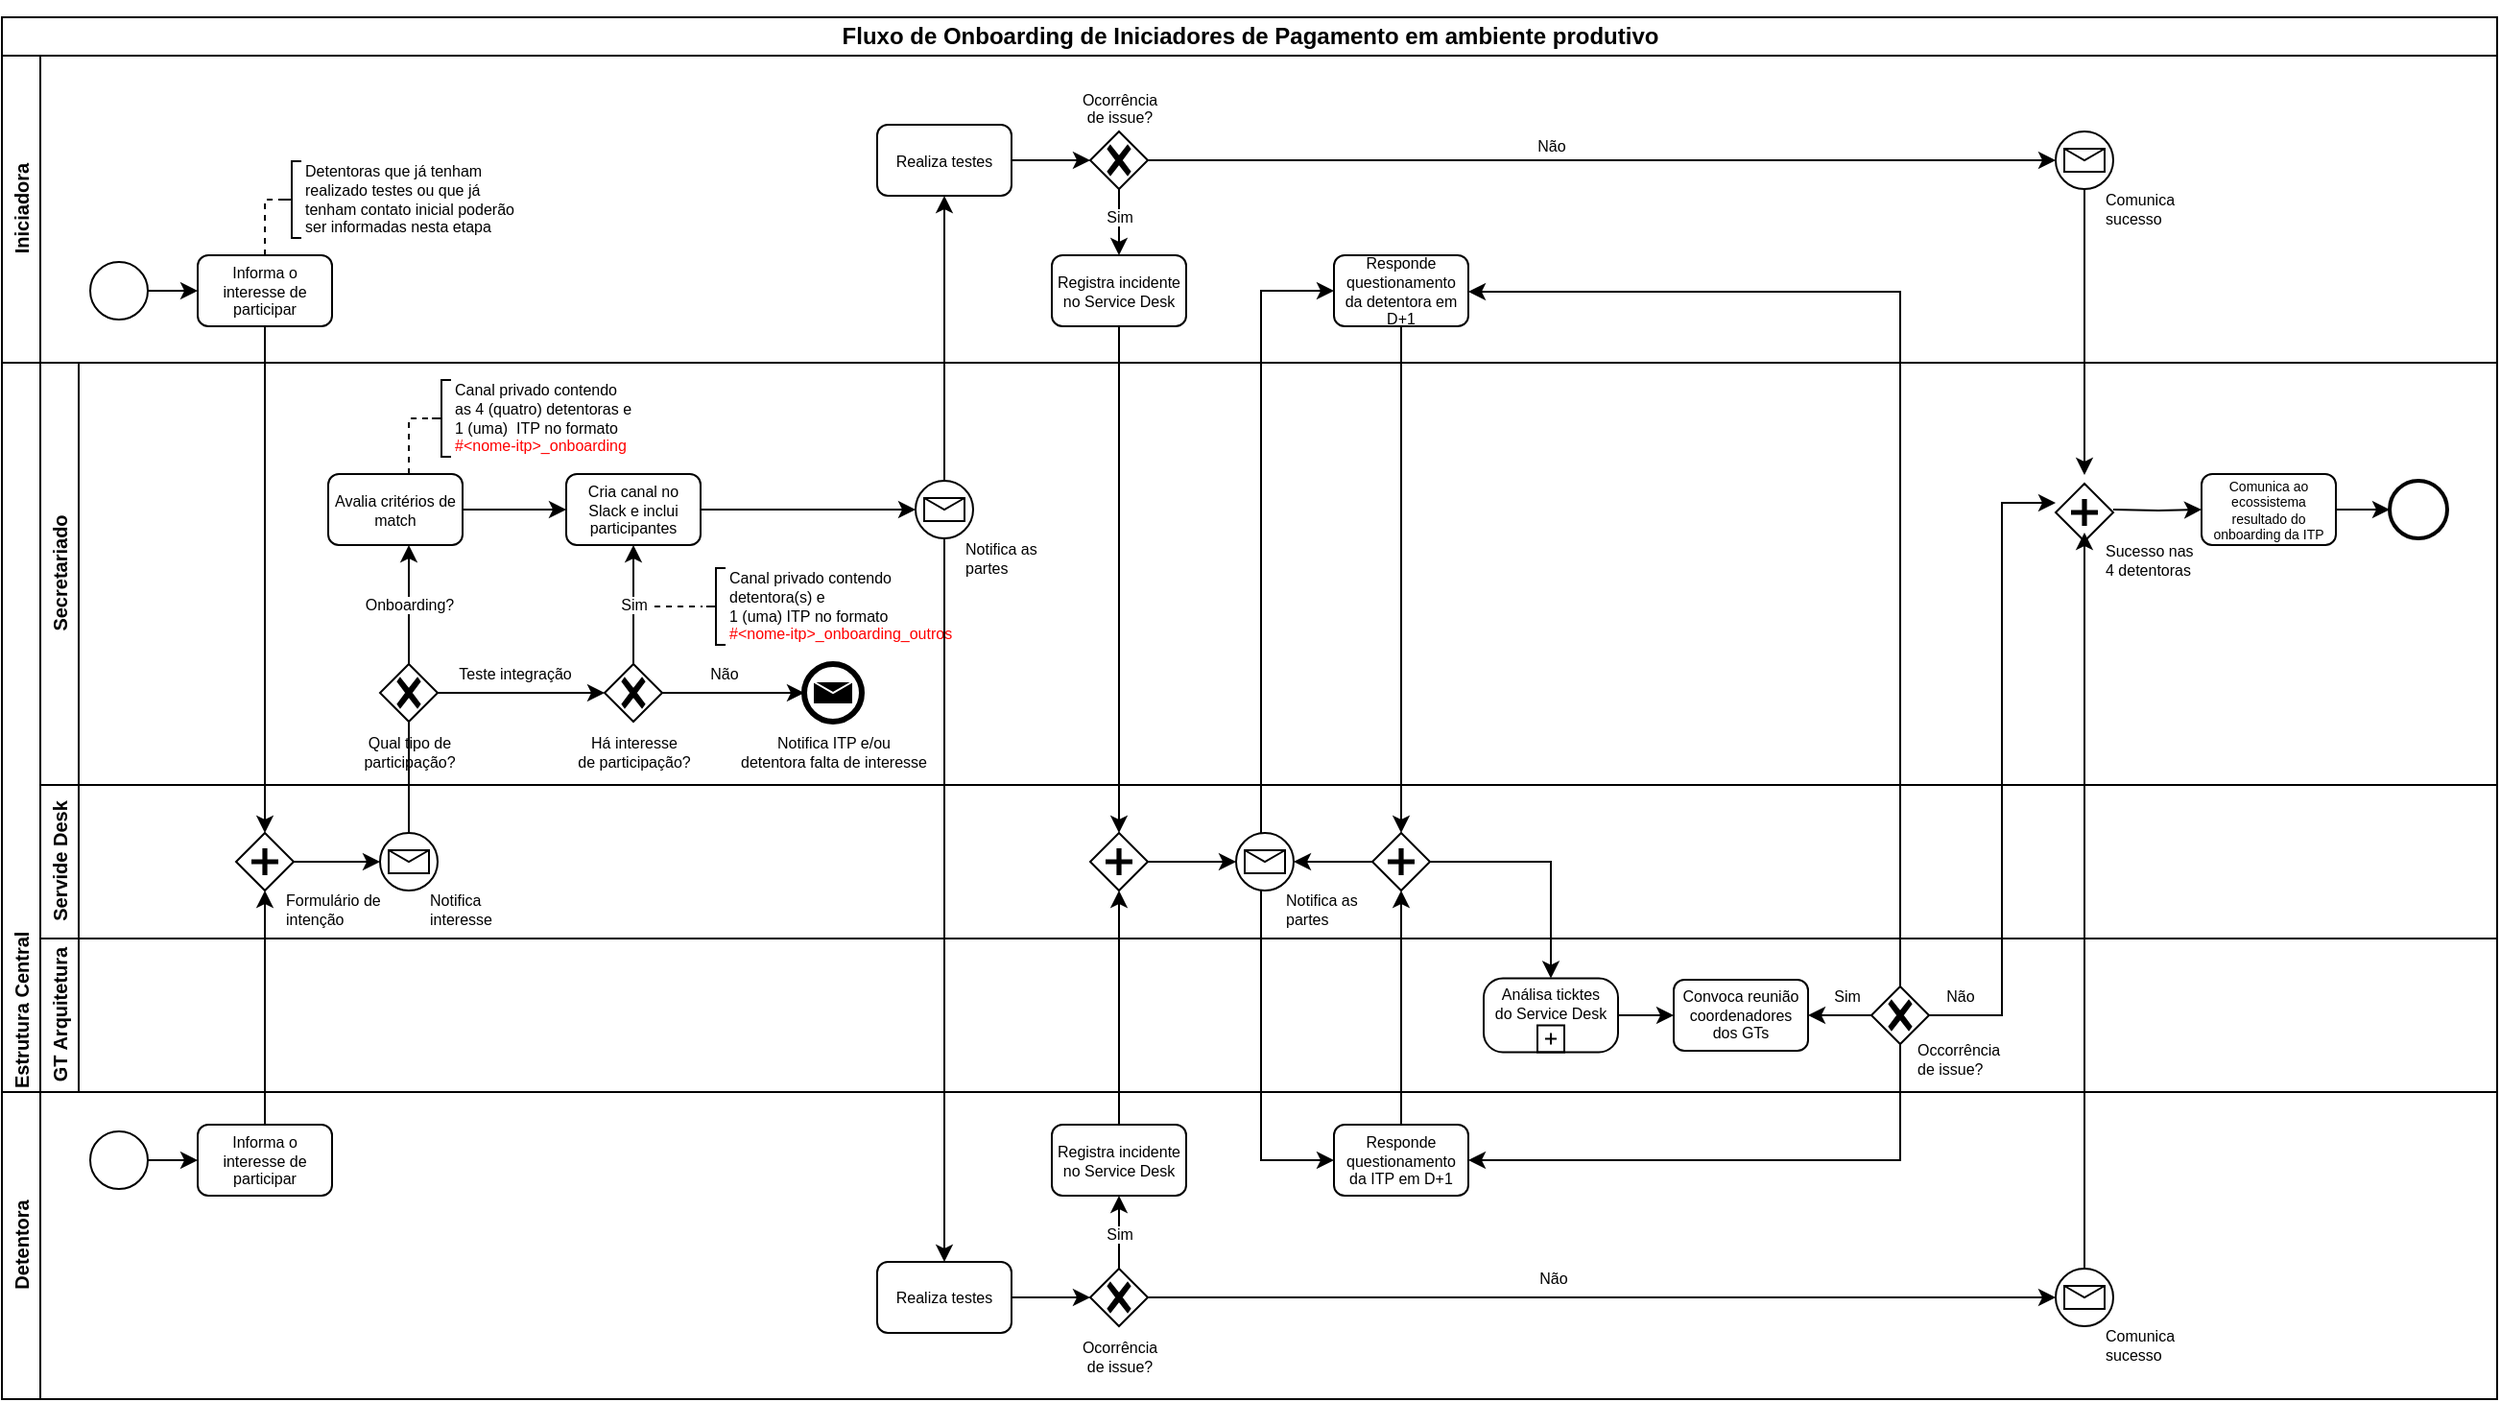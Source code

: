 <mxfile version="16.4.11" type="device"><diagram name="Onboarding" id="c7488fd3-1785-93aa-aadb-54a6760d102a"><mxGraphModel dx="1303" dy="898" grid="1" gridSize="10" guides="0" tooltips="1" connect="1" arrows="1" fold="1" page="1" pageScale="1" pageWidth="850" pageHeight="1000" background="none" math="0" shadow="0"><root><mxCell id="0"/><mxCell id="1" parent="0"/><mxCell id="2b4e8129b02d487f-1" value="&lt;p class=&quot;MsoNormal&quot; style=&quot;font-size: 12px&quot;&gt;&lt;b style=&quot;font-size: 12px&quot;&gt;&lt;span style=&quot;font-size: 12px ; line-height: 107% ; font-family: &amp;#34;helvetica&amp;#34; , sans-serif&quot;&gt;Fluxo de Onboarding de&amp;nbsp;Iniciadores de Pagamento em ambiente produtivo&lt;/span&gt;&lt;/b&gt;&lt;/p&gt;" style="swimlane;html=1;childLayout=stackLayout;horizontal=1;startSize=20;horizontalStack=0;rounded=0;shadow=0;labelBackgroundColor=none;strokeWidth=1;fontFamily=Helvetica;fontSize=12;align=center;" parent="1" vertex="1"><mxGeometry x="160" y="50" width="1300" height="720" as="geometry"/></mxCell><mxCell id="2b4e8129b02d487f-2" value="Iniciadora" style="swimlane;html=1;startSize=20;horizontal=0;fontSize=10;fontFamily=Helvetica;" parent="2b4e8129b02d487f-1" vertex="1"><mxGeometry y="20" width="1300" height="160" as="geometry"/></mxCell><mxCell id="2b4e8129b02d487f-6" value="&lt;span style=&quot;font-size: 8px&quot;&gt;Informa o interesse de participar&lt;/span&gt;" style="rounded=1;whiteSpace=wrap;html=1;shadow=0;labelBackgroundColor=none;strokeWidth=1;fontFamily=Helvetica;fontSize=8;align=center;" parent="2b4e8129b02d487f-2" vertex="1"><mxGeometry x="102" y="104" width="70" height="37" as="geometry"/></mxCell><mxCell id="2b4e8129b02d487f-9" value="Realiza testes" style="rounded=1;whiteSpace=wrap;html=1;shadow=0;labelBackgroundColor=none;strokeWidth=1;fontFamily=Helvetica;fontSize=8;align=center;" parent="2b4e8129b02d487f-2" vertex="1"><mxGeometry x="456" y="36.0" width="70" height="37" as="geometry"/></mxCell><mxCell id="rMVQRduwrHycvfBPpASp-137" value="Responde questionamento da detentora em D+1" style="rounded=1;whiteSpace=wrap;html=1;shadow=0;labelBackgroundColor=none;strokeWidth=1;fontFamily=Helvetica;fontSize=8;align=center;" parent="2b4e8129b02d487f-2" vertex="1"><mxGeometry x="694" y="104" width="70" height="37" as="geometry"/></mxCell><mxCell id="2b4e8129b02d487f-5" value="" style="ellipse;whiteSpace=wrap;html=1;rounded=0;shadow=0;labelBackgroundColor=none;strokeWidth=1;fontFamily=Helvetica;fontSize=8;align=center;" parent="2b4e8129b02d487f-2" vertex="1"><mxGeometry x="46" y="107.5" width="30" height="30" as="geometry"/></mxCell><mxCell id="rMVQRduwrHycvfBPpASp-195" style="edgeStyle=orthogonalEdgeStyle;rounded=0;orthogonalLoop=1;jettySize=auto;html=1;fontFamily=Helvetica;fontSize=8;" parent="2b4e8129b02d487f-2" source="2b4e8129b02d487f-5" target="2b4e8129b02d487f-6" edge="1"><mxGeometry relative="1" as="geometry"/></mxCell><mxCell id="W2WLP9m_Y1mP1YCu_T9t-1" value="Detentoras que já tenham&lt;br&gt;realizado&amp;nbsp;testes ou que já&lt;br&gt;tenham contato&amp;nbsp;inicial poderão&lt;br&gt;ser informadas nesta etapa" style="html=1;shape=mxgraph.flowchart.annotation_2;align=left;labelPosition=right;fontSize=8;fontFamily=Helvetica;" parent="2b4e8129b02d487f-2" vertex="1"><mxGeometry x="146" y="55" width="10" height="40" as="geometry"/></mxCell><object label="Estrutura Central" placeholders="1" id="rMVQRduwrHycvfBPpASp-7"><mxCell style="swimlane;html=1;startSize=20;horizontal=0;fontSize=10;fontFamily=Helvetica;align=left;" parent="2b4e8129b02d487f-1" vertex="1"><mxGeometry y="180" width="1300" height="380" as="geometry"><mxRectangle y="170" width="680" height="20" as="alternateBounds"/></mxGeometry></mxCell></object><object label="Secretariado&lt;br style=&quot;font-size: 10px;&quot;&gt;" placeholders="1" id="2b4e8129b02d487f-3"><mxCell style="swimlane;html=1;startSize=20;horizontal=0;fontSize=10;fontFamily=Helvetica;" parent="rMVQRduwrHycvfBPpASp-7" vertex="1"><mxGeometry x="20" width="1280" height="220" as="geometry"><mxRectangle x="30" width="680" height="20" as="alternateBounds"/></mxGeometry></mxCell></object><mxCell id="rMVQRduwrHycvfBPpASp-24" style="edgeStyle=orthogonalEdgeStyle;rounded=0;orthogonalLoop=1;jettySize=auto;html=1;exitX=1;exitY=0.5;exitDx=0;exitDy=0;entryX=0;entryY=0.5;entryDx=0;entryDy=0;fontSize=8;entryPerimeter=0;fontFamily=Helvetica;" parent="2b4e8129b02d487f-3" source="2b4e8129b02d487f-7" target="rMVQRduwrHycvfBPpASp-25" edge="1"><mxGeometry relative="1" as="geometry"><mxPoint x="386" y="65.5" as="sourcePoint"/><mxPoint x="463" y="76.5" as="targetPoint"/></mxGeometry></mxCell><mxCell id="2b4e8129b02d487f-7" value="Cria canal no Slack e inclui participantes" style="rounded=1;whiteSpace=wrap;html=1;shadow=0;labelBackgroundColor=none;strokeWidth=1;fontFamily=Helvetica;fontSize=8;align=center;" parent="2b4e8129b02d487f-3" vertex="1"><mxGeometry x="274" y="58.0" width="70" height="37" as="geometry"/></mxCell><mxCell id="rMVQRduwrHycvfBPpASp-25" value="&lt;span style=&quot;text-align: left&quot;&gt;Notifica as&lt;/span&gt;&lt;br style=&quot;text-align: left&quot;&gt;&lt;span style=&quot;text-align: left&quot;&gt;partes&lt;/span&gt;" style="points=[[0.145,0.145,0],[0.5,0,0],[0.855,0.145,0],[1,0.5,0],[0.855,0.855,0],[0.5,1,0],[0.145,0.855,0],[0,0.5,0]];shape=mxgraph.bpmn.event;html=1;verticalLabelPosition=bottom;labelBackgroundColor=#ffffff;verticalAlign=top;align=left;perimeter=ellipsePerimeter;outlineConnect=0;aspect=fixed;outline=standard;symbol=message;fontSize=8;fontFamily=Helvetica;spacing=-4;labelPosition=right;" parent="2b4e8129b02d487f-3" vertex="1"><mxGeometry x="456" y="61.5" width="30" height="30" as="geometry"/></mxCell><mxCell id="rMVQRduwrHycvfBPpASp-51" value="Canal privado contendo&lt;br style=&quot;font-size: 8px&quot;&gt;as&amp;nbsp;4 (quatro) detentoras e&lt;br style=&quot;font-size: 8px&quot;&gt;1 (uma)&amp;nbsp; ITP&amp;nbsp;no&amp;nbsp;formato&lt;br style=&quot;font-size: 8px&quot;&gt;&lt;font color=&quot;#ff0000&quot;&gt;#&amp;lt;nome-itp&amp;gt;_onboarding&lt;/font&gt;" style="html=1;shape=mxgraph.flowchart.annotation_2;align=left;labelPosition=right;fontSize=8;fontFamily=Helvetica;" parent="2b4e8129b02d487f-3" vertex="1"><mxGeometry x="204" y="9" width="10" height="40" as="geometry"/></mxCell><mxCell id="rMVQRduwrHycvfBPpASp-212" value="Sim" style="edgeStyle=orthogonalEdgeStyle;rounded=0;orthogonalLoop=1;jettySize=auto;html=1;entryX=0.5;entryY=1;entryDx=0;entryDy=0;fontFamily=Helvetica;fontSize=8;" parent="2b4e8129b02d487f-3" source="rMVQRduwrHycvfBPpASp-210" target="2b4e8129b02d487f-7" edge="1"><mxGeometry relative="1" as="geometry"/></mxCell><mxCell id="rMVQRduwrHycvfBPpASp-214" value="Não" style="edgeStyle=orthogonalEdgeStyle;rounded=0;orthogonalLoop=1;jettySize=auto;html=1;fontFamily=Helvetica;fontSize=8;" parent="2b4e8129b02d487f-3" source="rMVQRduwrHycvfBPpASp-210" target="rMVQRduwrHycvfBPpASp-213" edge="1"><mxGeometry x="-0.135" y="10" relative="1" as="geometry"><mxPoint as="offset"/></mxGeometry></mxCell><mxCell id="rMVQRduwrHycvfBPpASp-210" value="Há interesse &lt;br style=&quot;font-size: 8px;&quot;&gt;de participação?" style="points=[[0.25,0.25,0],[0.5,0,0],[0.75,0.25,0],[1,0.5,0],[0.75,0.75,0],[0.5,1,0],[0.25,0.75,0],[0,0.5,0]];shape=mxgraph.bpmn.gateway2;verticalLabelPosition=bottom;labelBackgroundColor=#ffffff;verticalAlign=top;align=center;perimeter=rhombusPerimeter;outlineConnect=0;outline=none;symbol=none;gwType=exclusive;fontSize=8;labelPosition=center;html=1;fontFamily=Helvetica;" parent="2b4e8129b02d487f-3" vertex="1"><mxGeometry x="294" y="157" width="30" height="30" as="geometry"/></mxCell><mxCell id="rMVQRduwrHycvfBPpASp-213" value="Notifica ITP e/ou&lt;br style=&quot;font-size: 8px&quot;&gt;detentora falta de interesse" style="points=[[0.145,0.145,0],[0.5,0,0],[0.855,0.145,0],[1,0.5,0],[0.855,0.855,0],[0.5,1,0],[0.145,0.855,0],[0,0.5,0]];shape=mxgraph.bpmn.event;html=1;verticalLabelPosition=bottom;labelBackgroundColor=#ffffff;verticalAlign=top;align=center;perimeter=ellipsePerimeter;outlineConnect=0;aspect=fixed;outline=end;symbol=message;sketch=0;fontFamily=Helvetica;fontSize=8;" parent="2b4e8129b02d487f-3" vertex="1"><mxGeometry x="398" y="157" width="30" height="30" as="geometry"/></mxCell><mxCell id="rMVQRduwrHycvfBPpASp-218" value="Canal privado contendo&lt;br style=&quot;font-size: 8px&quot;&gt;detentora(s) e&lt;br style=&quot;font-size: 8px&quot;&gt;1 (uma) ITP&amp;nbsp;no&amp;nbsp;formato&lt;br style=&quot;font-size: 8px&quot;&gt;&lt;font color=&quot;#ff0000&quot;&gt;#&amp;lt;nome-itp&amp;gt;_onboarding_outros&lt;/font&gt;" style="html=1;shape=mxgraph.flowchart.annotation_2;align=left;labelPosition=right;fontSize=8;fontFamily=Helvetica;" parent="2b4e8129b02d487f-3" vertex="1"><mxGeometry x="347" y="107" width="10" height="40" as="geometry"/></mxCell><mxCell id="rMVQRduwrHycvfBPpASp-219" style="rounded=0;orthogonalLoop=1;jettySize=auto;html=1;fontFamily=Helvetica;fontSize=9;endArrow=none;endFill=0;dashed=1;entryX=0;entryY=0.5;entryDx=0;entryDy=0;entryPerimeter=0;" parent="2b4e8129b02d487f-3" edge="1"><mxGeometry relative="1" as="geometry"><mxPoint x="345" y="127" as="targetPoint"/><mxPoint x="320" y="127" as="sourcePoint"/></mxGeometry></mxCell><mxCell id="rMVQRduwrHycvfBPpASp-228" value="Sucesso nas&lt;br&gt;4 detentoras" style="shape=mxgraph.bpmn.shape;html=1;verticalLabelPosition=bottom;labelBackgroundColor=#ffffff;verticalAlign=top;perimeter=rhombusPerimeter;background=gateway;outline=none;symbol=parallelGw;rounded=1;shadow=0;strokeWidth=1;fontFamily=Helvetica;fontSize=8;align=left;labelPosition=right;spacing=-4;" parent="2b4e8129b02d487f-3" vertex="1"><mxGeometry x="1050" y="63" width="30" height="30" as="geometry"/></mxCell><object label="GT Arquitetura" placeholders="1" id="rMVQRduwrHycvfBPpASp-11"><mxCell style="swimlane;html=1;startSize=20;horizontal=0;fontSize=10;fontFamily=Helvetica;" parent="rMVQRduwrHycvfBPpASp-7" vertex="1"><mxGeometry x="20" y="300" width="1280" height="80" as="geometry"><mxRectangle x="20" y="300" width="680" height="20" as="alternateBounds"/></mxGeometry></mxCell></object><mxCell id="rMVQRduwrHycvfBPpASp-186" style="edgeStyle=orthogonalEdgeStyle;rounded=0;orthogonalLoop=1;jettySize=auto;html=1;entryX=0;entryY=0.5;entryDx=0;entryDy=0;fontFamily=Helvetica;fontSize=8;" parent="rMVQRduwrHycvfBPpASp-11" source="rMVQRduwrHycvfBPpASp-62" target="rMVQRduwrHycvfBPpASp-183" edge="1"><mxGeometry relative="1" as="geometry"/></mxCell><mxCell id="rMVQRduwrHycvfBPpASp-62" value="Análisa ticktes&lt;br&gt;do Service Desk" style="points=[[0.25,0,0],[0.5,0,0],[0.75,0,0],[1,0.25,0],[1,0.5,0],[1,0.75,0],[0.75,1,0],[0.5,1,0],[0.25,1,0],[0,0.75,0],[0,0.5,0],[0,0.25,0]];shape=mxgraph.bpmn.task;whiteSpace=wrap;rectStyle=rounded;size=10;taskMarker=abstract;isLoopSub=1;fontSize=8;html=1;fontFamily=Helvetica;sketch=0;spacing=2;spacingTop=-13;" parent="rMVQRduwrHycvfBPpASp-11" vertex="1"><mxGeometry x="752" y="20.75" width="70" height="38.5" as="geometry"/></mxCell><mxCell id="rMVQRduwrHycvfBPpASp-183" value="Convoca reunião coordenadores dos GTs" style="rounded=1;whiteSpace=wrap;html=1;shadow=0;labelBackgroundColor=none;strokeWidth=1;fontFamily=Helvetica;fontSize=8;align=center;" parent="rMVQRduwrHycvfBPpASp-11" vertex="1"><mxGeometry x="851" y="21.5" width="70" height="37" as="geometry"/></mxCell><mxCell id="rMVQRduwrHycvfBPpASp-190" value="Sim" style="edgeStyle=orthogonalEdgeStyle;rounded=0;orthogonalLoop=1;jettySize=auto;html=1;entryX=1;entryY=0.5;entryDx=0;entryDy=0;fontFamily=Helvetica;fontSize=8;" parent="rMVQRduwrHycvfBPpASp-11" source="rMVQRduwrHycvfBPpASp-184" target="rMVQRduwrHycvfBPpASp-183" edge="1"><mxGeometry x="-0.447" y="-10" relative="1" as="geometry"><mxPoint as="offset"/></mxGeometry></mxCell><mxCell id="rMVQRduwrHycvfBPpASp-184" value="Occorrência &lt;br style=&quot;font-size: 8px&quot;&gt;de issue?" style="points=[[0.25,0.25,0],[0.5,0,0],[0.75,0.25,0],[1,0.5,0],[0.75,0.75,0],[0.5,1,0],[0.25,0.75,0],[0,0.5,0]];shape=mxgraph.bpmn.gateway2;verticalLabelPosition=bottom;labelBackgroundColor=#ffffff;verticalAlign=top;align=left;perimeter=rhombusPerimeter;outlineConnect=0;outline=none;symbol=none;gwType=exclusive;fontSize=8;labelPosition=right;html=1;fontFamily=Helvetica;spacing=-6;" parent="rMVQRduwrHycvfBPpASp-11" vertex="1"><mxGeometry x="954" y="25" width="30" height="30" as="geometry"/></mxCell><object label="Servide Desk" placeholders="1" id="rMVQRduwrHycvfBPpASp-58"><mxCell style="swimlane;html=1;startSize=20;horizontal=0;fontSize=10;fontFamily=Helvetica;" parent="rMVQRduwrHycvfBPpASp-7" vertex="1"><mxGeometry x="20" y="220" width="1280" height="80" as="geometry"><mxRectangle y="170" width="680" height="20" as="alternateBounds"/></mxGeometry></mxCell></object><mxCell id="rMVQRduwrHycvfBPpASp-18" value="Notifica&lt;br&gt;interesse" style="points=[[0.145,0.145,0],[0.5,0,0],[0.855,0.145,0],[1,0.5,0],[0.855,0.855,0],[0.5,1,0],[0.145,0.855,0],[0,0.5,0]];shape=mxgraph.bpmn.event;html=1;verticalLabelPosition=bottom;labelBackgroundColor=#ffffff;verticalAlign=top;align=left;perimeter=ellipsePerimeter;outlineConnect=0;aspect=fixed;outline=standard;symbol=message;fontSize=8;fontFamily=Helvetica;labelPosition=right;spacing=-4;" parent="rMVQRduwrHycvfBPpASp-58" vertex="1"><mxGeometry x="177" y="25" width="30" height="30" as="geometry"/></mxCell><mxCell id="rMVQRduwrHycvfBPpASp-77" value="Notifica as &lt;br&gt;partes" style="points=[[0.145,0.145,0],[0.5,0,0],[0.855,0.145,0],[1,0.5,0],[0.855,0.855,0],[0.5,1,0],[0.145,0.855,0],[0,0.5,0]];shape=mxgraph.bpmn.event;html=1;verticalLabelPosition=bottom;labelBackgroundColor=#ffffff;verticalAlign=top;align=left;perimeter=ellipsePerimeter;outlineConnect=0;aspect=fixed;outline=standard;symbol=message;fontSize=8;fontFamily=Helvetica;labelPosition=right;spacing=-4;" parent="rMVQRduwrHycvfBPpASp-58" vertex="1"><mxGeometry x="623" y="25" width="30" height="30" as="geometry"/></mxCell><mxCell id="rMVQRduwrHycvfBPpASp-173" style="edgeStyle=orthogonalEdgeStyle;rounded=0;orthogonalLoop=1;jettySize=auto;html=1;fontFamily=Helvetica;fontSize=8;" parent="rMVQRduwrHycvfBPpASp-58" source="rMVQRduwrHycvfBPpASp-149" target="rMVQRduwrHycvfBPpASp-77" edge="1"><mxGeometry relative="1" as="geometry"/></mxCell><mxCell id="rMVQRduwrHycvfBPpASp-149" value="" style="shape=mxgraph.bpmn.shape;html=1;verticalLabelPosition=bottom;labelBackgroundColor=#ffffff;verticalAlign=top;perimeter=rhombusPerimeter;background=gateway;outline=none;symbol=parallelGw;rounded=1;shadow=0;strokeWidth=1;fontFamily=Helvetica;fontSize=8;align=center;" parent="rMVQRduwrHycvfBPpASp-58" vertex="1"><mxGeometry x="694" y="25" width="30" height="30" as="geometry"/></mxCell><mxCell id="rMVQRduwrHycvfBPpASp-153" value="Formulário de&lt;br&gt;intenção" style="shape=mxgraph.bpmn.shape;html=1;verticalLabelPosition=bottom;labelBackgroundColor=#ffffff;verticalAlign=top;perimeter=rhombusPerimeter;background=gateway;outline=none;symbol=parallelGw;rounded=1;shadow=0;strokeWidth=1;fontFamily=Helvetica;fontSize=8;align=left;labelPosition=right;spacing=-4;" parent="rMVQRduwrHycvfBPpASp-58" vertex="1"><mxGeometry x="102" y="25" width="30" height="30" as="geometry"/></mxCell><mxCell id="rMVQRduwrHycvfBPpASp-156" style="edgeStyle=orthogonalEdgeStyle;rounded=0;orthogonalLoop=1;jettySize=auto;html=1;fontFamily=Helvetica;fontSize=8;entryX=0;entryY=0.5;entryDx=0;entryDy=0;entryPerimeter=0;" parent="rMVQRduwrHycvfBPpASp-58" source="rMVQRduwrHycvfBPpASp-153" target="rMVQRduwrHycvfBPpASp-18" edge="1"><mxGeometry relative="1" as="geometry"><mxPoint x="146" y="40.0" as="targetPoint"/></mxGeometry></mxCell><mxCell id="rMVQRduwrHycvfBPpASp-75" value="" style="shape=mxgraph.bpmn.shape;html=1;verticalLabelPosition=bottom;labelBackgroundColor=#ffffff;verticalAlign=top;perimeter=rhombusPerimeter;background=gateway;outline=none;symbol=parallelGw;rounded=1;shadow=0;strokeWidth=1;fontFamily=Helvetica;fontSize=8;align=center;" parent="rMVQRduwrHycvfBPpASp-58" vertex="1"><mxGeometry x="547" y="25" width="30" height="30" as="geometry"/></mxCell><mxCell id="rMVQRduwrHycvfBPpASp-166" style="edgeStyle=orthogonalEdgeStyle;rounded=0;orthogonalLoop=1;jettySize=auto;html=1;entryX=0;entryY=0.5;entryDx=0;entryDy=0;entryPerimeter=0;fontFamily=Helvetica;fontSize=8;" parent="rMVQRduwrHycvfBPpASp-58" source="rMVQRduwrHycvfBPpASp-75" target="rMVQRduwrHycvfBPpASp-77" edge="1"><mxGeometry relative="1" as="geometry"><mxPoint x="599" y="-10" as="targetPoint"/></mxGeometry></mxCell><mxCell id="rMVQRduwrHycvfBPpASp-178" style="edgeStyle=orthogonalEdgeStyle;rounded=0;orthogonalLoop=1;jettySize=auto;html=1;entryX=0.5;entryY=0;entryDx=0;entryDy=0;entryPerimeter=0;fontFamily=Helvetica;fontSize=8;" parent="rMVQRduwrHycvfBPpASp-7" source="rMVQRduwrHycvfBPpASp-149" target="rMVQRduwrHycvfBPpASp-62" edge="1"><mxGeometry relative="1" as="geometry"/></mxCell><mxCell id="2b4e8129b02d487f-4" value="Detentora" style="swimlane;html=1;startSize=20;horizontal=0;fontSize=10;fontFamily=Helvetica;" parent="2b4e8129b02d487f-1" vertex="1"><mxGeometry y="560" width="1300" height="160" as="geometry"/></mxCell><mxCell id="rMVQRduwrHycvfBPpASp-79" value="Responde questionamento da ITP em D+1" style="rounded=1;whiteSpace=wrap;html=1;shadow=0;labelBackgroundColor=none;strokeWidth=1;fontFamily=Helvetica;fontSize=8;align=center;" parent="2b4e8129b02d487f-4" vertex="1"><mxGeometry x="694" y="17" width="70" height="37" as="geometry"/></mxCell><mxCell id="2b4e8129b02d487f-14" value="Realiza testes" style="rounded=1;whiteSpace=wrap;html=1;shadow=0;labelBackgroundColor=none;strokeWidth=1;fontFamily=Helvetica;fontSize=8;align=center;" parent="2b4e8129b02d487f-4" vertex="1"><mxGeometry x="456" y="88.5" width="70" height="37" as="geometry"/></mxCell><mxCell id="rMVQRduwrHycvfBPpASp-1" value="Informa o interesse de participar" style="rounded=1;whiteSpace=wrap;html=1;shadow=0;labelBackgroundColor=none;strokeWidth=1;fontFamily=Helvetica;fontSize=8;align=center;" parent="2b4e8129b02d487f-4" vertex="1"><mxGeometry x="102" y="17" width="70" height="37" as="geometry"/></mxCell><mxCell id="rMVQRduwrHycvfBPpASp-3" value="" style="ellipse;whiteSpace=wrap;html=1;rounded=0;shadow=0;labelBackgroundColor=none;strokeWidth=1;fontFamily=Helvetica;fontSize=8;align=center;" parent="2b4e8129b02d487f-4" vertex="1"><mxGeometry x="46" y="20.5" width="30" height="30" as="geometry"/></mxCell><mxCell id="rMVQRduwrHycvfBPpASp-194" style="edgeStyle=orthogonalEdgeStyle;rounded=0;orthogonalLoop=1;jettySize=auto;html=1;entryX=0;entryY=0.5;entryDx=0;entryDy=0;fontFamily=Helvetica;fontSize=8;" parent="2b4e8129b02d487f-4" source="rMVQRduwrHycvfBPpASp-3" target="rMVQRduwrHycvfBPpASp-1" edge="1"><mxGeometry relative="1" as="geometry"/></mxCell><mxCell id="rMVQRduwrHycvfBPpASp-61" value="Registra incidente no Service Desk" style="rounded=1;whiteSpace=wrap;html=1;shadow=0;labelBackgroundColor=none;strokeWidth=1;fontFamily=Helvetica;fontSize=8;align=center;" parent="2b4e8129b02d487f-4" vertex="1"><mxGeometry x="547" y="17" width="70" height="37" as="geometry"/></mxCell><mxCell id="uimo-Eossmz2zIuhxL2E-1" value="Comunica&lt;br&gt;sucesso" style="points=[[0.145,0.145,0],[0.5,0,0],[0.855,0.145,0],[1,0.5,0],[0.855,0.855,0],[0.5,1,0],[0.145,0.855,0],[0,0.5,0]];shape=mxgraph.bpmn.event;html=1;verticalLabelPosition=bottom;labelBackgroundColor=#ffffff;verticalAlign=top;align=left;perimeter=ellipsePerimeter;outlineConnect=0;aspect=fixed;outline=standard;symbol=message;fontSize=8;fontFamily=Helvetica;labelPosition=right;spacing=-4;" parent="2b4e8129b02d487f-4" vertex="1"><mxGeometry x="1070" y="92" width="30" height="30" as="geometry"/></mxCell><mxCell id="rMVQRduwrHycvfBPpASp-155" style="edgeStyle=orthogonalEdgeStyle;rounded=0;orthogonalLoop=1;jettySize=auto;html=1;fontFamily=Helvetica;fontSize=8;entryX=0.5;entryY=0;entryDx=0;entryDy=0;" parent="2b4e8129b02d487f-1" source="2b4e8129b02d487f-6" target="rMVQRduwrHycvfBPpASp-153" edge="1"><mxGeometry relative="1" as="geometry"><mxPoint x="127.0" y="369" as="targetPoint"/></mxGeometry></mxCell><mxCell id="rMVQRduwrHycvfBPpASp-175" style="edgeStyle=orthogonalEdgeStyle;rounded=0;orthogonalLoop=1;jettySize=auto;html=1;entryX=0.5;entryY=1;entryDx=0;entryDy=0;fontFamily=Helvetica;fontSize=8;" parent="2b4e8129b02d487f-1" source="rMVQRduwrHycvfBPpASp-25" target="2b4e8129b02d487f-9" edge="1"><mxGeometry relative="1" as="geometry"/></mxCell><mxCell id="rMVQRduwrHycvfBPpASp-180" style="edgeStyle=orthogonalEdgeStyle;rounded=0;orthogonalLoop=1;jettySize=auto;html=1;entryX=0;entryY=0.5;entryDx=0;entryDy=0;fontFamily=Helvetica;fontSize=8;" parent="2b4e8129b02d487f-1" source="rMVQRduwrHycvfBPpASp-77" target="rMVQRduwrHycvfBPpASp-137" edge="1"><mxGeometry relative="1" as="geometry"><Array as="points"><mxPoint x="656" y="264"/><mxPoint x="656" y="133"/></Array></mxGeometry></mxCell><mxCell id="rMVQRduwrHycvfBPpASp-181" style="edgeStyle=orthogonalEdgeStyle;rounded=0;orthogonalLoop=1;jettySize=auto;html=1;entryX=0.5;entryY=0;entryDx=0;entryDy=0;fontFamily=Helvetica;fontSize=8;" parent="2b4e8129b02d487f-1" source="rMVQRduwrHycvfBPpASp-137" target="rMVQRduwrHycvfBPpASp-149" edge="1"><mxGeometry relative="1" as="geometry"/></mxCell><mxCell id="rMVQRduwrHycvfBPpASp-188" style="edgeStyle=orthogonalEdgeStyle;rounded=0;orthogonalLoop=1;jettySize=auto;html=1;entryX=1;entryY=0.5;entryDx=0;entryDy=0;fontFamily=Helvetica;fontSize=8;" parent="2b4e8129b02d487f-1" source="rMVQRduwrHycvfBPpASp-184" target="rMVQRduwrHycvfBPpASp-137" edge="1"><mxGeometry relative="1" as="geometry"><Array as="points"><mxPoint x="989" y="143"/><mxPoint x="764" y="143"/></Array></mxGeometry></mxCell><mxCell id="rMVQRduwrHycvfBPpASp-179" style="edgeStyle=orthogonalEdgeStyle;rounded=0;orthogonalLoop=1;jettySize=auto;html=1;entryX=0;entryY=0.5;entryDx=0;entryDy=0;fontFamily=Helvetica;fontSize=8;" parent="2b4e8129b02d487f-1" source="rMVQRduwrHycvfBPpASp-77" target="rMVQRduwrHycvfBPpASp-79" edge="1"><mxGeometry relative="1" as="geometry"><Array as="points"><mxPoint x="656" y="478"/><mxPoint x="656" y="572"/></Array></mxGeometry></mxCell><mxCell id="rMVQRduwrHycvfBPpASp-182" style="edgeStyle=orthogonalEdgeStyle;rounded=0;orthogonalLoop=1;jettySize=auto;html=1;fontFamily=Helvetica;fontSize=8;entryX=0.5;entryY=1;entryDx=0;entryDy=0;" parent="2b4e8129b02d487f-1" source="rMVQRduwrHycvfBPpASp-79" target="rMVQRduwrHycvfBPpASp-149" edge="1"><mxGeometry relative="1" as="geometry"><mxPoint x="747" y="419" as="targetPoint"/></mxGeometry></mxCell><mxCell id="rMVQRduwrHycvfBPpASp-191" style="edgeStyle=orthogonalEdgeStyle;rounded=0;orthogonalLoop=1;jettySize=auto;html=1;entryX=1;entryY=0.5;entryDx=0;entryDy=0;fontFamily=Helvetica;fontSize=8;" parent="2b4e8129b02d487f-1" source="rMVQRduwrHycvfBPpASp-184" target="rMVQRduwrHycvfBPpASp-79" edge="1"><mxGeometry relative="1" as="geometry"><Array as="points"><mxPoint x="989" y="596"/></Array></mxGeometry></mxCell><mxCell id="rMVQRduwrHycvfBPpASp-27" style="edgeStyle=orthogonalEdgeStyle;rounded=0;orthogonalLoop=1;jettySize=auto;html=1;exitX=0.5;exitY=1;exitDx=0;exitDy=0;exitPerimeter=0;entryX=0.5;entryY=0;entryDx=0;entryDy=0;fontSize=8;fontFamily=Helvetica;" parent="2b4e8129b02d487f-1" source="rMVQRduwrHycvfBPpASp-25" target="2b4e8129b02d487f-14" edge="1"><mxGeometry relative="1" as="geometry"/></mxCell><mxCell id="rMVQRduwrHycvfBPpASp-206" style="edgeStyle=orthogonalEdgeStyle;rounded=0;orthogonalLoop=1;jettySize=auto;html=1;entryX=0.5;entryY=1;entryDx=0;entryDy=0;fontFamily=Helvetica;fontSize=8;" parent="2b4e8129b02d487f-1" source="rMVQRduwrHycvfBPpASp-1" target="rMVQRduwrHycvfBPpASp-153" edge="1"><mxGeometry relative="1" as="geometry"/></mxCell><mxCell id="rMVQRduwrHycvfBPpASp-76" style="edgeStyle=orthogonalEdgeStyle;rounded=0;orthogonalLoop=1;jettySize=auto;html=1;entryX=0.5;entryY=1;entryDx=0;entryDy=0;fontFamily=Helvetica;fontSize=8;" parent="2b4e8129b02d487f-1" source="rMVQRduwrHycvfBPpASp-61" target="rMVQRduwrHycvfBPpASp-75" edge="1"><mxGeometry relative="1" as="geometry"/></mxCell><mxCell id="rMVQRduwrHycvfBPpASp-139" style="edgeStyle=orthogonalEdgeStyle;rounded=0;orthogonalLoop=1;jettySize=auto;html=1;fontFamily=Helvetica;fontSize=8;" parent="1" source="rMVQRduwrHycvfBPpASp-52" target="rMVQRduwrHycvfBPpASp-63" edge="1"><mxGeometry relative="1" as="geometry"/></mxCell><mxCell id="rMVQRduwrHycvfBPpASp-220" value="Não" style="edgeLabel;html=1;align=center;verticalAlign=middle;resizable=0;points=[];fontSize=8;fontFamily=Helvetica;fontColor=#000000;" parent="rMVQRduwrHycvfBPpASp-139" vertex="1" connectable="0"><mxGeometry x="-0.129" y="-1" relative="1" as="geometry"><mxPoint x="4" y="-9" as="offset"/></mxGeometry></mxCell><mxCell id="rMVQRduwrHycvfBPpASp-54" style="edgeStyle=orthogonalEdgeStyle;rounded=0;orthogonalLoop=1;jettySize=auto;html=1;entryX=0;entryY=0.5;entryDx=0;entryDy=0;entryPerimeter=0;fontSize=8;fontFamily=Helvetica;" parent="1" source="2b4e8129b02d487f-9" target="rMVQRduwrHycvfBPpASp-52" edge="1"><mxGeometry relative="1" as="geometry"/></mxCell><mxCell id="rMVQRduwrHycvfBPpASp-63" value="Comunica&lt;br&gt;sucesso" style="points=[[0.145,0.145,0],[0.5,0,0],[0.855,0.145,0],[1,0.5,0],[0.855,0.855,0],[0.5,1,0],[0.145,0.855,0],[0,0.5,0]];shape=mxgraph.bpmn.event;html=1;verticalLabelPosition=bottom;labelBackgroundColor=#ffffff;verticalAlign=top;align=left;perimeter=ellipsePerimeter;outlineConnect=0;aspect=fixed;outline=standard;symbol=message;fontSize=8;fontFamily=Helvetica;labelPosition=right;spacing=-4;" parent="1" vertex="1"><mxGeometry x="1230" y="109.5" width="30" height="30" as="geometry"/></mxCell><mxCell id="rMVQRduwrHycvfBPpASp-141" style="edgeStyle=orthogonalEdgeStyle;rounded=0;orthogonalLoop=1;jettySize=auto;html=1;entryX=0.5;entryY=0;entryDx=0;entryDy=0;fontFamily=Helvetica;fontSize=8;" parent="1" source="rMVQRduwrHycvfBPpASp-63" edge="1"><mxGeometry relative="1" as="geometry"><mxPoint x="1245" y="288.5" as="targetPoint"/></mxGeometry></mxCell><mxCell id="rMVQRduwrHycvfBPpASp-142" style="edgeStyle=orthogonalEdgeStyle;rounded=0;orthogonalLoop=1;jettySize=auto;html=1;entryX=0.5;entryY=1;entryDx=0;entryDy=0;fontFamily=Helvetica;fontSize=8;exitX=0.5;exitY=0;exitDx=0;exitDy=0;exitPerimeter=0;" parent="1" source="uimo-Eossmz2zIuhxL2E-1" edge="1"><mxGeometry relative="1" as="geometry"><mxPoint x="1245" y="318.5" as="targetPoint"/><mxPoint x="1245" y="690" as="sourcePoint"/></mxGeometry></mxCell><mxCell id="rMVQRduwrHycvfBPpASp-72" style="edgeStyle=orthogonalEdgeStyle;rounded=0;orthogonalLoop=1;jettySize=auto;html=1;fontFamily=Helvetica;fontSize=8;entryX=0;entryY=0.5;entryDx=0;entryDy=0;" parent="1" target="rMVQRduwrHycvfBPpASp-223" edge="1"><mxGeometry relative="1" as="geometry"><mxPoint x="1259.997" y="306.503" as="sourcePoint"/><mxPoint x="1292" y="317" as="targetPoint"/></mxGeometry></mxCell><mxCell id="rMVQRduwrHycvfBPpASp-187" value="Não" style="edgeStyle=orthogonalEdgeStyle;rounded=0;orthogonalLoop=1;jettySize=auto;entryX=0;entryY=0.5;entryDx=0;entryDy=0;fontFamily=Helvetica;fontSize=8;exitX=1;exitY=0.5;exitDx=0;exitDy=0;exitPerimeter=0;html=1;" parent="1" edge="1"><mxGeometry x="-0.904" y="10" relative="1" as="geometry"><mxPoint x="1164" y="570" as="sourcePoint"/><mxPoint x="1230" y="303.5" as="targetPoint"/><Array as="points"><mxPoint x="1202" y="570"/><mxPoint x="1202" y="303"/><mxPoint x="1230" y="303"/></Array><mxPoint as="offset"/></mxGeometry></mxCell><mxCell id="rMVQRduwrHycvfBPpASp-216" style="edgeStyle=orthogonalEdgeStyle;rounded=0;orthogonalLoop=1;jettySize=auto;html=1;fontFamily=Helvetica;fontSize=9;endArrow=none;endFill=0;dashed=1;entryX=0;entryY=0.5;entryDx=0;entryDy=0;entryPerimeter=0;" parent="1" target="rMVQRduwrHycvfBPpASp-51" edge="1"><mxGeometry relative="1" as="geometry"><mxPoint x="406" y="273" as="targetPoint"/><Array as="points"><mxPoint x="372" y="259"/></Array><mxPoint x="372" y="288.0" as="sourcePoint"/></mxGeometry></mxCell><mxCell id="rMVQRduwrHycvfBPpASp-8" value="Avalia critérios de match" style="rounded=1;whiteSpace=wrap;html=1;shadow=0;labelBackgroundColor=none;strokeWidth=1;fontFamily=Helvetica;fontSize=8;align=center;" parent="1" vertex="1"><mxGeometry x="330" y="288.0" width="70" height="37" as="geometry"/></mxCell><mxCell id="rMVQRduwrHycvfBPpASp-157" value="Onboarding?" style="edgeStyle=orthogonalEdgeStyle;rounded=0;orthogonalLoop=1;jettySize=auto;html=1;fontFamily=Helvetica;fontSize=8;startArrow=none;exitX=0.5;exitY=0;exitDx=0;exitDy=0;exitPerimeter=0;" parent="1" source="rMVQRduwrHycvfBPpASp-207" edge="1"><mxGeometry relative="1" as="geometry"><mxPoint x="372" y="383" as="sourcePoint"/><mxPoint x="372" y="325.0" as="targetPoint"/></mxGeometry></mxCell><mxCell id="rMVQRduwrHycvfBPpASp-23" style="edgeStyle=orthogonalEdgeStyle;rounded=0;orthogonalLoop=1;jettySize=auto;html=1;entryX=0;entryY=0.5;entryDx=0;entryDy=0;fontSize=8;fontFamily=Helvetica;exitX=1;exitY=0.5;exitDx=0;exitDy=0;" parent="1" source="rMVQRduwrHycvfBPpASp-8" target="2b4e8129b02d487f-7" edge="1"><mxGeometry relative="1" as="geometry"><mxPoint x="407" y="306.5" as="sourcePoint"/></mxGeometry></mxCell><mxCell id="rMVQRduwrHycvfBPpASp-147" style="edgeStyle=orthogonalEdgeStyle;rounded=0;orthogonalLoop=1;jettySize=auto;html=1;exitX=0.5;exitY=1;exitDx=0;exitDy=0;exitPerimeter=0;entryX=0.5;entryY=0;entryDx=0;entryDy=0;fontFamily=Helvetica;fontSize=8;" parent="1" source="rMVQRduwrHycvfBPpASp-52" target="rMVQRduwrHycvfBPpASp-56" edge="1"><mxGeometry relative="1" as="geometry"/></mxCell><mxCell id="rMVQRduwrHycvfBPpASp-221" value="Sim" style="edgeLabel;html=1;align=center;verticalAlign=middle;resizable=0;points=[];fontSize=8;fontFamily=Helvetica;fontColor=#000000;" parent="rMVQRduwrHycvfBPpASp-147" vertex="1" connectable="0"><mxGeometry x="-0.191" relative="1" as="geometry"><mxPoint as="offset"/></mxGeometry></mxCell><mxCell id="rMVQRduwrHycvfBPpASp-52" value="Ocorrência &lt;br style=&quot;font-size: 8px;&quot;&gt;de issue?" style="points=[[0.25,0.25,0],[0.5,0,0],[0.75,0.25,0],[1,0.5,0],[0.75,0.75,0],[0.5,1,0],[0.25,0.75,0],[0,0.5,0]];shape=mxgraph.bpmn.gateway2;verticalLabelPosition=top;labelBackgroundColor=#ffffff;verticalAlign=bottom;align=center;perimeter=rhombusPerimeter;outlineConnect=0;outline=none;symbol=none;gwType=exclusive;fontSize=8;labelPosition=center;html=1;fontFamily=Helvetica;" parent="1" vertex="1"><mxGeometry x="727" y="109.5" width="30" height="30" as="geometry"/></mxCell><mxCell id="rMVQRduwrHycvfBPpASp-56" value="Registra incidente no Service Desk" style="rounded=1;whiteSpace=wrap;html=1;shadow=0;labelBackgroundColor=none;strokeWidth=1;fontFamily=Helvetica;fontSize=8;align=center;" parent="1" vertex="1"><mxGeometry x="707" y="174" width="70" height="37" as="geometry"/></mxCell><mxCell id="rMVQRduwrHycvfBPpASp-60" style="edgeStyle=orthogonalEdgeStyle;rounded=0;orthogonalLoop=1;jettySize=auto;html=1;entryX=0.5;entryY=0;entryDx=0;entryDy=0;fontSize=8;fontFamily=Helvetica;" parent="1" source="rMVQRduwrHycvfBPpASp-56" target="rMVQRduwrHycvfBPpASp-75" edge="1"><mxGeometry relative="1" as="geometry"><mxPoint x="1209" y="432.5" as="targetPoint"/></mxGeometry></mxCell><mxCell id="rMVQRduwrHycvfBPpASp-211" value="Teste integração" style="edgeStyle=orthogonalEdgeStyle;rounded=0;orthogonalLoop=1;jettySize=auto;html=1;fontFamily=Helvetica;fontSize=8;" parent="1" source="rMVQRduwrHycvfBPpASp-207" target="rMVQRduwrHycvfBPpASp-210" edge="1"><mxGeometry x="-0.084" y="10" relative="1" as="geometry"><mxPoint as="offset"/></mxGeometry></mxCell><mxCell id="rMVQRduwrHycvfBPpASp-207" value="Qual tipo de&lt;br style=&quot;font-size: 8px;&quot;&gt;participação?" style="points=[[0.25,0.25,0],[0.5,0,0],[0.75,0.25,0],[1,0.5,0],[0.75,0.75,0],[0.5,1,0],[0.25,0.75,0],[0,0.5,0]];shape=mxgraph.bpmn.gateway2;verticalLabelPosition=bottom;labelBackgroundColor=#ffffff;verticalAlign=top;align=center;perimeter=rhombusPerimeter;outlineConnect=0;outline=none;symbol=none;gwType=exclusive;fontSize=8;labelPosition=center;html=1;fontFamily=Helvetica;" parent="1" vertex="1"><mxGeometry x="357" y="387" width="30" height="30" as="geometry"/></mxCell><mxCell id="rMVQRduwrHycvfBPpASp-208" value="" style="edgeStyle=orthogonalEdgeStyle;rounded=0;orthogonalLoop=1;jettySize=auto;html=1;fontFamily=Helvetica;fontSize=8;endArrow=none;" parent="1" source="rMVQRduwrHycvfBPpASp-18" target="rMVQRduwrHycvfBPpASp-207" edge="1"><mxGeometry relative="1" as="geometry"><mxPoint x="372" y="436" as="sourcePoint"/><mxPoint x="372" y="307.5" as="targetPoint"/></mxGeometry></mxCell><mxCell id="rMVQRduwrHycvfBPpASp-66" style="edgeStyle=orthogonalEdgeStyle;rounded=0;orthogonalLoop=1;jettySize=auto;html=1;entryX=0;entryY=0.5;entryDx=0;entryDy=0;entryPerimeter=0;fontFamily=Helvetica;fontSize=8;" parent="1" source="2b4e8129b02d487f-14" target="rMVQRduwrHycvfBPpASp-65" edge="1"><mxGeometry relative="1" as="geometry"/></mxCell><mxCell id="rMVQRduwrHycvfBPpASp-140" style="edgeStyle=orthogonalEdgeStyle;rounded=0;orthogonalLoop=1;jettySize=auto;html=1;entryX=0;entryY=0.5;entryDx=0;entryDy=0;entryPerimeter=0;fontFamily=Helvetica;fontSize=8;" parent="1" source="rMVQRduwrHycvfBPpASp-65" edge="1"><mxGeometry relative="1" as="geometry"><mxPoint x="1230" y="717" as="targetPoint"/></mxGeometry></mxCell><mxCell id="rMVQRduwrHycvfBPpASp-222" value="Não" style="edgeLabel;html=1;align=center;verticalAlign=middle;resizable=0;points=[];fontSize=8;fontFamily=Helvetica;fontColor=#000000;" parent="rMVQRduwrHycvfBPpASp-140" vertex="1" connectable="0"><mxGeometry x="-0.283" y="-4" relative="1" as="geometry"><mxPoint x="41" y="-14" as="offset"/></mxGeometry></mxCell><mxCell id="rMVQRduwrHycvfBPpASp-176" value="Sim" style="edgeStyle=orthogonalEdgeStyle;rounded=0;orthogonalLoop=1;jettySize=auto;html=1;entryX=0.5;entryY=1;entryDx=0;entryDy=0;fontFamily=Helvetica;fontSize=8;" parent="1" source="rMVQRduwrHycvfBPpASp-65" target="rMVQRduwrHycvfBPpASp-61" edge="1"><mxGeometry x="0.047" relative="1" as="geometry"><mxPoint as="offset"/></mxGeometry></mxCell><mxCell id="rMVQRduwrHycvfBPpASp-65" value="Ocorrência&lt;br style=&quot;font-size: 8px;&quot;&gt;de issue?" style="points=[[0.25,0.25,0],[0.5,0,0],[0.75,0.25,0],[1,0.5,0],[0.75,0.75,0],[0.5,1,0],[0.25,0.75,0],[0,0.5,0]];shape=mxgraph.bpmn.gateway2;verticalLabelPosition=bottom;labelBackgroundColor=#ffffff;verticalAlign=top;align=center;perimeter=rhombusPerimeter;outlineConnect=0;outline=none;symbol=none;gwType=exclusive;fontSize=8;labelPosition=center;html=1;fontFamily=Helvetica;" parent="1" vertex="1"><mxGeometry x="727" y="702" width="30" height="30" as="geometry"/></mxCell><mxCell id="rMVQRduwrHycvfBPpASp-223" value="Comunica ao ecossistema resultado do onboarding da ITP" style="rounded=1;whiteSpace=wrap;html=1;shadow=0;labelBackgroundColor=none;strokeWidth=1;fontFamily=Helvetica;fontSize=7;align=center;" parent="1" vertex="1"><mxGeometry x="1306" y="288.0" width="70" height="37" as="geometry"/></mxCell><mxCell id="rMVQRduwrHycvfBPpASp-224" value="" style="ellipse;whiteSpace=wrap;html=1;rounded=0;shadow=0;labelBackgroundColor=none;strokeWidth=2;fontFamily=Helvetica;fontSize=8;align=center;" parent="1" vertex="1"><mxGeometry x="1404" y="291.5" width="30" height="30" as="geometry"/></mxCell><mxCell id="rMVQRduwrHycvfBPpASp-225" style="edgeStyle=orthogonalEdgeStyle;rounded=0;orthogonalLoop=1;jettySize=auto;html=1;entryX=0;entryY=0.5;entryDx=0;entryDy=0;fontFamily=Helvetica;fontSize=8;" parent="1" source="rMVQRduwrHycvfBPpASp-223" target="rMVQRduwrHycvfBPpASp-224" edge="1"><mxGeometry relative="1" as="geometry"/></mxCell><mxCell id="W2WLP9m_Y1mP1YCu_T9t-2" style="edgeStyle=orthogonalEdgeStyle;rounded=0;orthogonalLoop=1;jettySize=auto;html=1;fontFamily=Helvetica;fontSize=9;endArrow=none;endFill=0;dashed=1;entryX=0;entryY=0.5;entryDx=0;entryDy=0;entryPerimeter=0;" parent="1" edge="1"><mxGeometry relative="1" as="geometry"><mxPoint x="309" y="145" as="targetPoint"/><Array as="points"><mxPoint x="297" y="145"/></Array><mxPoint x="297.0" y="174" as="sourcePoint"/></mxGeometry></mxCell></root></mxGraphModel></diagram></mxfile>